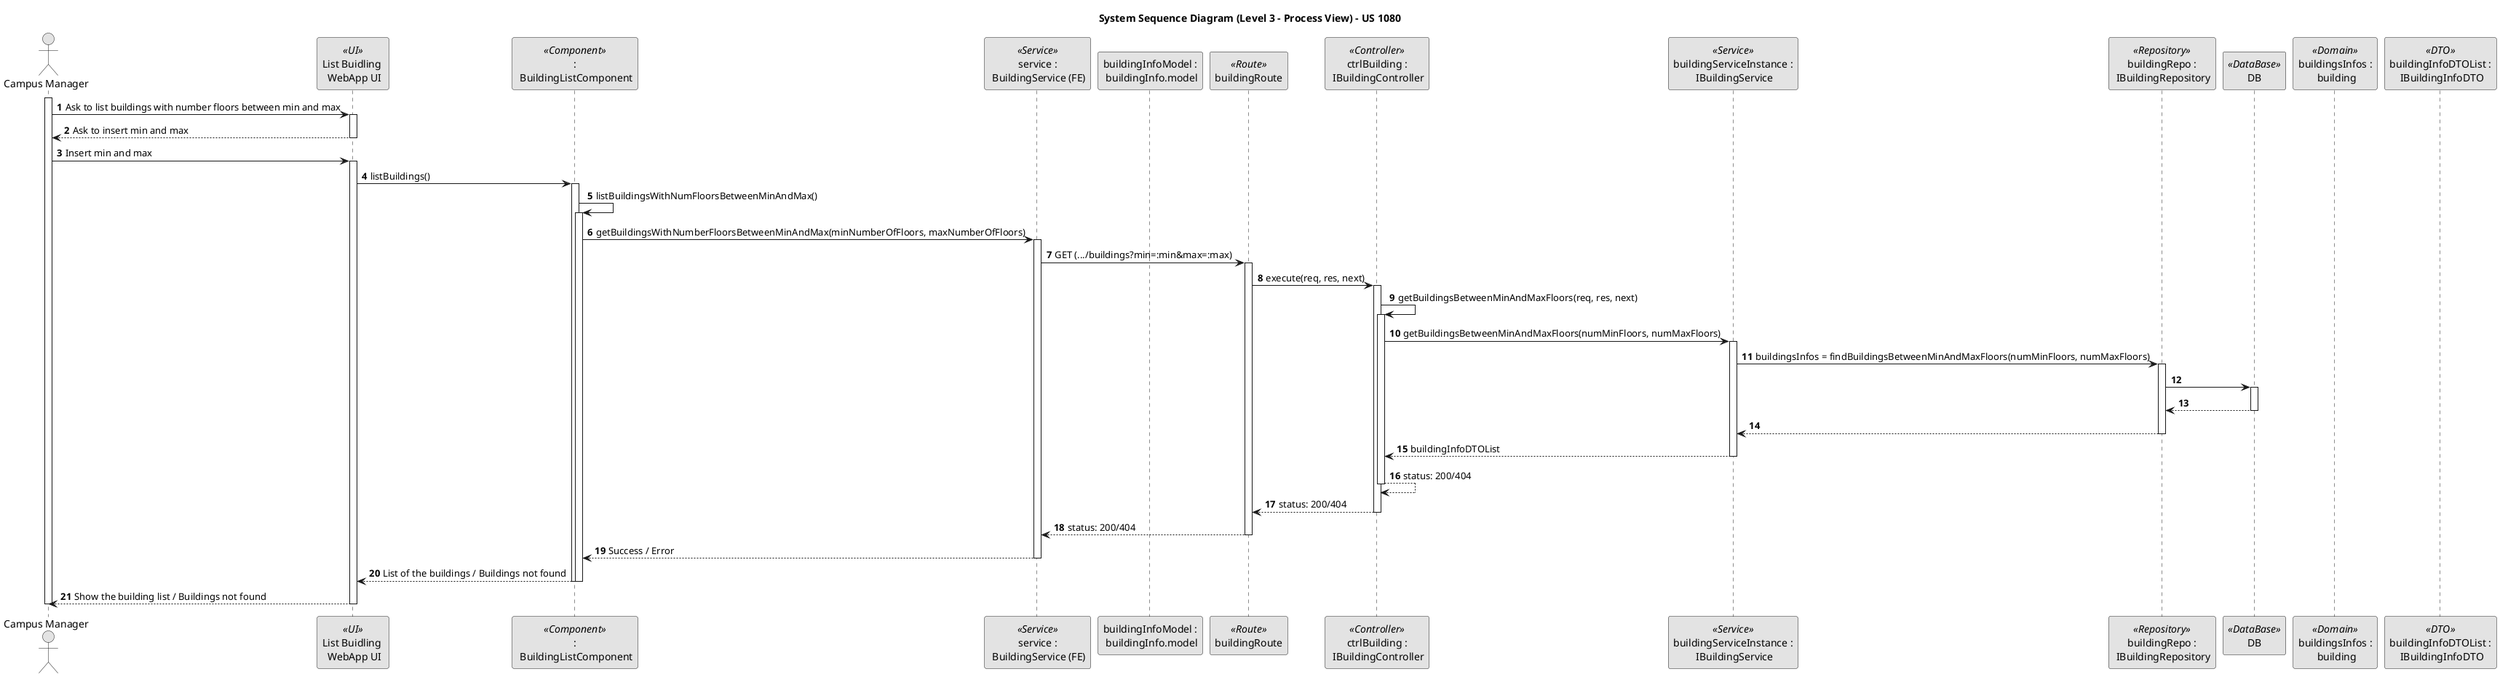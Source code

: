 @startuml
skinparam monochrome true
skinparam packageStyle rectangle
skinparam shadowing false

title System Sequence Diagram (Level 3 - Process View) - US 1080
autonumber

Actor "Campus Manager" as campusManager
participant "List Buidling \n WebApp UI" as UI <<UI>>
participant ":\n BuildingListComponent" as feComponent <<Component>>
participant "service :\n BuildingService (FE)" as feService <<Service>>
participant "buildingInfoModel :\n buildingInfo.model" as buildingInfoModel

participant "buildingRoute" as route <<Route>>
participant "ctrlBuilding :\n IBuildingController" as controller <<Controller>>
participant "buildingServiceInstance :\n IBuildingService" as service <<Service>>
participant "buildingRepo :\n IBuildingRepository" as repo <<Repository>>
participant "DB" as db <<DataBase>>

participant "buildingsInfos :\n building" as buildingsInfos <<Domain>>
participant "buildingInfoDTOList :\n IBuildingInfoDTO" as buildingInfoDTOList <<DTO>>

activate campusManager
    campusManager -> UI : Ask to list buildings with number floors between min and max
    activate UI
        UI --> campusManager : Ask to insert min and max
    deactivate UI

    campusManager -> UI : Insert min and max
    activate UI
        UI -> feComponent : listBuildings()
        activate feComponent
            feComponent -> feComponent : listBuildingsWithNumFloorsBetweenMinAndMax()
            activate feComponent
                feComponent -> feService : getBuildingsWithNumberFloorsBetweenMinAndMax(minNumberOfFloors, maxNumberOfFloors)
                activate feService
                    feService -> route : GET (.../buildings?min=:min&max=:max)
                    activate route
                        route -> controller : execute(req, res, next)
                        activate controller
                            controller -> controller : getBuildingsBetweenMinAndMaxFloors(req, res, next)
                            activate controller
                                controller -> service : getBuildingsBetweenMinAndMaxFloors(numMinFloors, numMaxFloors)
                                activate service
                                    service -> repo : buildingsInfos = findBuildingsBetweenMinAndMaxFloors(numMinFloors, numMaxFloors)
                                    activate repo
                                        repo -> db :
                                        activate db
                                            db --> repo :
                                        deactivate db
                                        repo --> service : 
                                    deactivate repo
                                    service --> controller : buildingInfoDTOList
                                deactivate service

                                controller --> controller : status: 200/404

                            deactivate controller
                            
                            controller --> route : status: 200/404
                        
                        deactivate controller

                        route --> feService : status: 200/404
                    deactivate route

                    feService --> feComponent : Success / Error
                deactivate feService
                feComponent --> UI : List of the buildings / Buildings not found
            deactivate feComponent
        deactivate feComponent

        UI --> campusManager : Show the building list / Buildings not found
    deactivate UI
deactivate campusManager

@enduml
